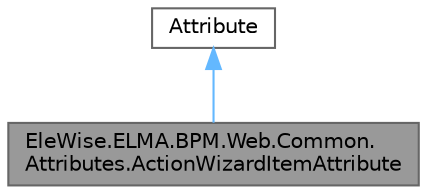 digraph "EleWise.ELMA.BPM.Web.Common.Attributes.ActionWizardItemAttribute"
{
 // LATEX_PDF_SIZE
  bgcolor="transparent";
  edge [fontname=Helvetica,fontsize=10,labelfontname=Helvetica,labelfontsize=10];
  node [fontname=Helvetica,fontsize=10,shape=box,height=0.2,width=0.4];
  Node1 [id="Node000001",label="EleWise.ELMA.BPM.Web.Common.\lAttributes.ActionWizardItemAttribute",height=0.2,width=0.4,color="gray40", fillcolor="grey60", style="filled", fontcolor="black",tooltip="Показывать в визарде HTML редактора при добавлении ELMA-действия"];
  Node2 -> Node1 [id="edge1_Node000001_Node000002",dir="back",color="steelblue1",style="solid",tooltip=" "];
  Node2 [id="Node000002",label="Attribute",height=0.2,width=0.4,color="gray40", fillcolor="white", style="filled",tooltip=" "];
}
